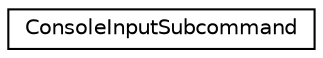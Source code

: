 digraph "Graphical Class Hierarchy"
{
  edge [fontname="Helvetica",fontsize="10",labelfontname="Helvetica",labelfontsize="10"];
  node [fontname="Helvetica",fontsize="10",shape=record];
  rankdir="LR";
  Node1 [label="ConsoleInputSubcommand",height=0.2,width=0.4,color="black", fillcolor="white", style="filled",URL="$class_cake_1_1_console_1_1_console_input_subcommand.html"];
}
